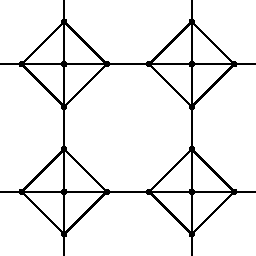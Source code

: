 /******************************************************************************
 *                                 LICENSE                                    *
 ******************************************************************************
 *  This file is part of Mathematics-and-Physics.                             *
 *                                                                            *
 *  Mathematics-and-Physics is free software: you can redistribute it and/or  *
 *  modify it under the terms of the GNU General Public License as published  *
 *  by the Free Software Foundation, either version 3 of the License, or      *
 *  (at your option) any later version.                                       *
 *                                                                            *
 *  Mathematics-and-Physics is distributed in the hope that it will be useful *
 *  but WITHOUT ANY WARRANTY; without even the implied warranty of            *
 *  MERCHANTABILITY or FITNESS FOR A PARTICULAR PURPOSE.  See the             *
 *  GNU General Public License for more details.                              *
 *                                                                            *
 *  You should have received a copy of the GNU General Public License         *
 *  along with Mathematics-and-Physics.  If not, see                          *
 *  <https://www.gnu.org/licenses/>.                                          *
 ******************************************************************************/

/*  Size of the figure.                                                       */
size(128);

/*  Array for vertices.                                                       */
pair[] V;

/*  Variables for indexing.                                                   */
int n, m;

int N = 2;
transform T;

/*  Variable for the angle a point has on the circle.                         */
real theta;

/*  Value for the edge of the square.                                         */
real edge = 1.5;

/*  Variables for computing where certain lines hit the edge of the square.   */
real x0, x1, y0, dx, dy;

/*  Pairs for the square representing the torus.                              */
pair A = (-edge, -edge);
pair B = (edge, -edge);
pair C = (-edge, edge);
pair D = (edge, edge);

/*  Create the vertices on the circle.                                        */
for (n = 0; n < 4; ++n)
{
    /*  Compute the angle of the current point.                               */
    theta = 0.5*pi*n;

    /*  And compute the position of the point.                                */
    V[n] = expi(theta);
}
/*  End of for loop computing the vertices.                                   */

V[4] = (0.0, 0.0);
real rDot = 0.05;

for (m = 0; m < N; ++m)
{
    for (n = 0; n < N; ++n)
    {
        T = shift(2.0*edge*m, 2.0*edge*n);

        /*  Draw the edges.                                                   */
        draw(T*(V[0] -- V[4]));
        draw(T*(V[1] -- V[4]));
        draw(T*(V[2] -- V[4]));
        draw(T*(V[3] -- V[4]));
        draw(T*(V[0] -- V[1] -- V[2] -- V[3] -- cycle));

        draw(T*(V[0] -- (edge, 0.0)));
        draw(T*((-edge, 0.0) -- V[2]));
        draw(T*(V[1] -- (0.0, edge)));
        draw(T*((0.0, -edge) -- V[3]));

        filldraw(circle(T*V[0], rDot), black, black);
        filldraw(circle(T*V[1], rDot), black, black);
        filldraw(circle(T*V[2], rDot), black, black);
        filldraw(circle(T*V[3], rDot), black, black);
        filldraw(circle(T*V[4], rDot), black, black);
    }
}

